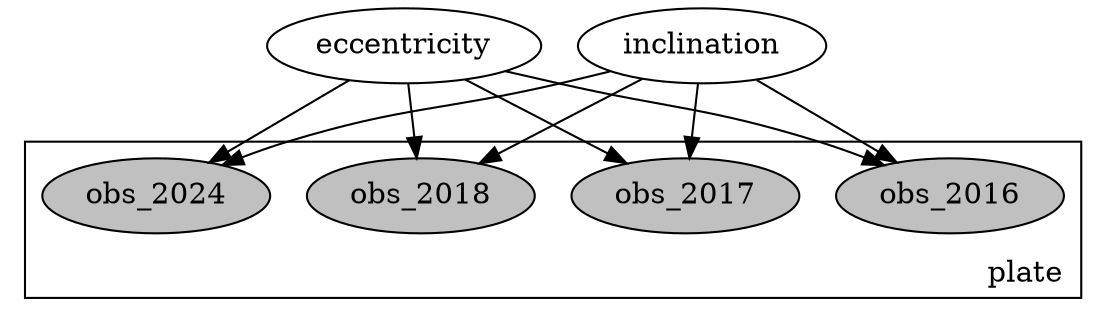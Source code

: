 digraph {
	eccentricity [label=eccentricity fillcolor=white shape=ellipse style=filled]
	inclination [label=inclination fillcolor=white shape=ellipse style=filled]
	subgraph cluster_plate {
		label=plate labeljust=r labelloc=b
		obs_2016 [label=obs_2016 fillcolor=grey shape=ellipse style=filled]
		obs_2017 [label=obs_2017 fillcolor=grey shape=ellipse style=filled]
		obs_2018 [label=obs_2018 fillcolor=grey shape=ellipse style=filled]
		obs_2024 [label=obs_2024 fillcolor=grey shape=ellipse style=filled]
	}
	eccentricity -> obs_2016
	inclination -> obs_2016
	eccentricity -> obs_2017
	inclination -> obs_2017
	eccentricity -> obs_2018
	inclination -> obs_2018
	eccentricity -> obs_2024
	inclination -> obs_2024
}
